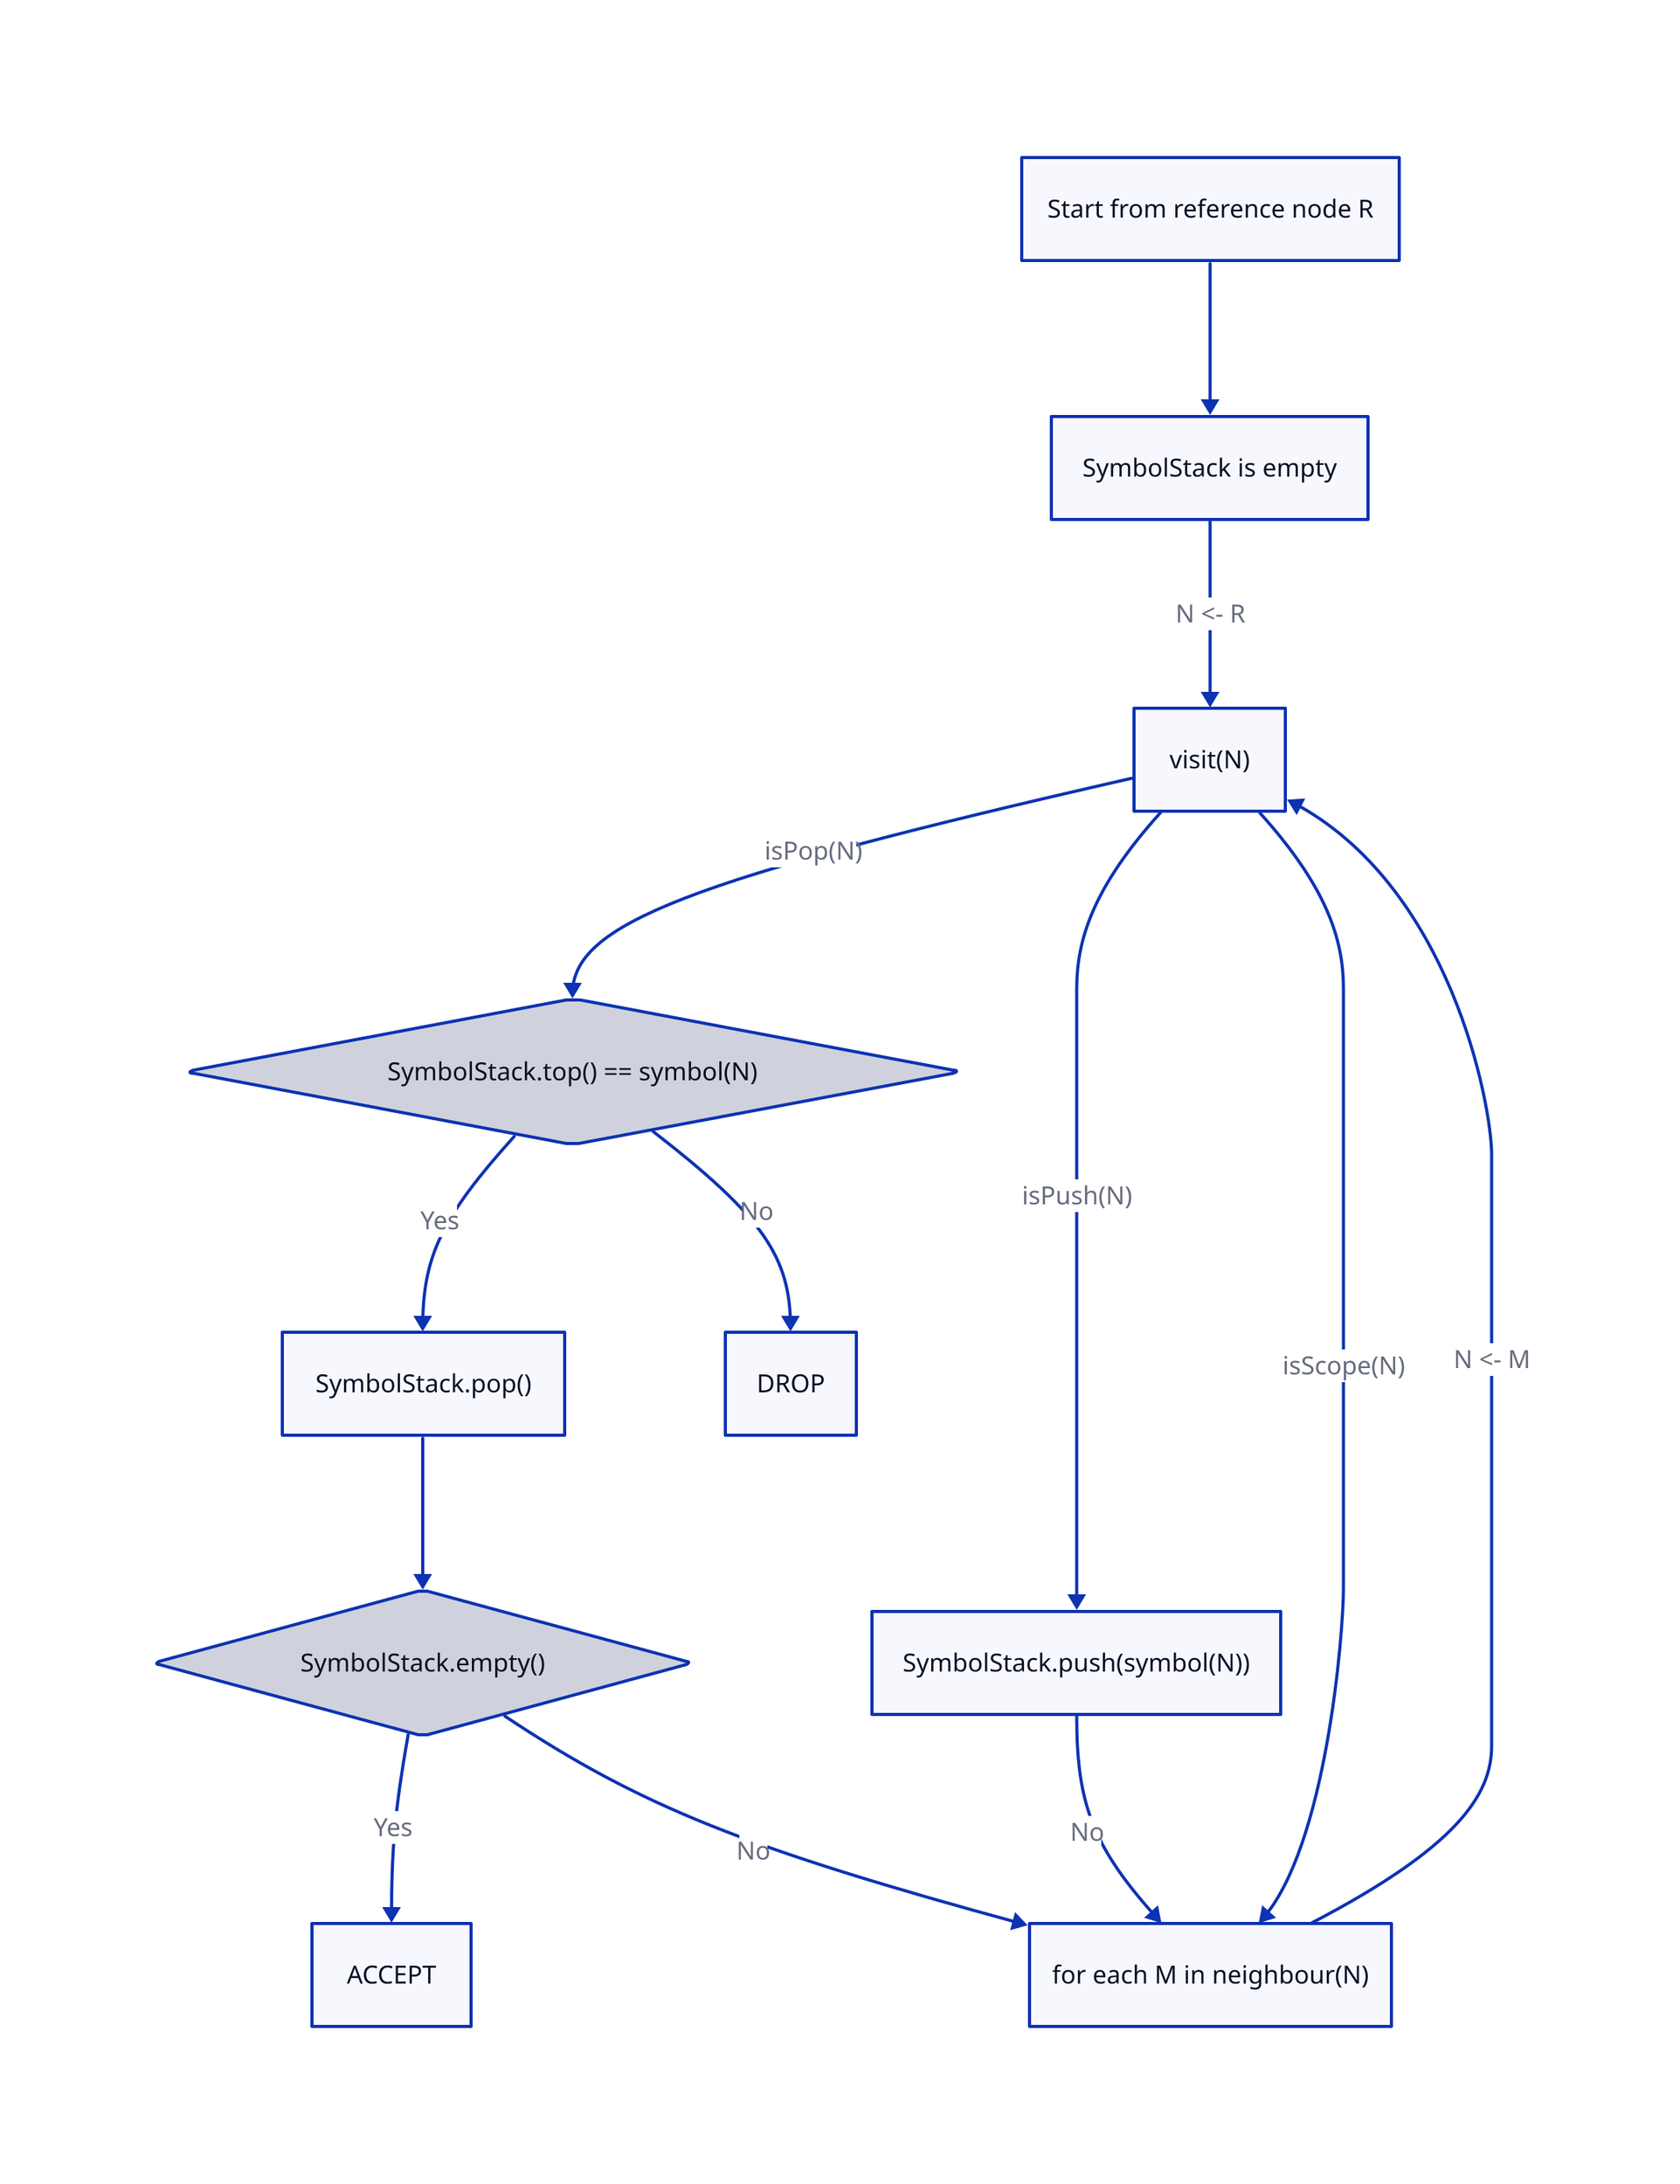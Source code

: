 direction: down

A0: "Start from reference node R"
A1: "SymbolStack is empty"
A2: "visit(N)"
A3: "SymbolStack.push(symbol(N))"
A4: "SymbolStack.top() == symbol(N)" {shape: diamond}
A5: "SymbolStack.pop()"
A6: "SymbolStack.empty()" {shape: diamond}
A7: "for each M in neighbour(N)"
accept: "ACCEPT"
drop: "DROP"

A0 -> A1
A1 -> A2: "N <- R"
A2 -> A3: "isPush(N)"
A2 -> A4: "isPop(N)"
A4 -> A5: "Yes"
A4 -> drop: "No"
A5 -> A6
A6 -> A7: "No"
A3 -> A7: "No"
A7 -> A2: "N <- M"
A6 -> accept: "Yes"
A2 -> A7: "isScope(N)"
